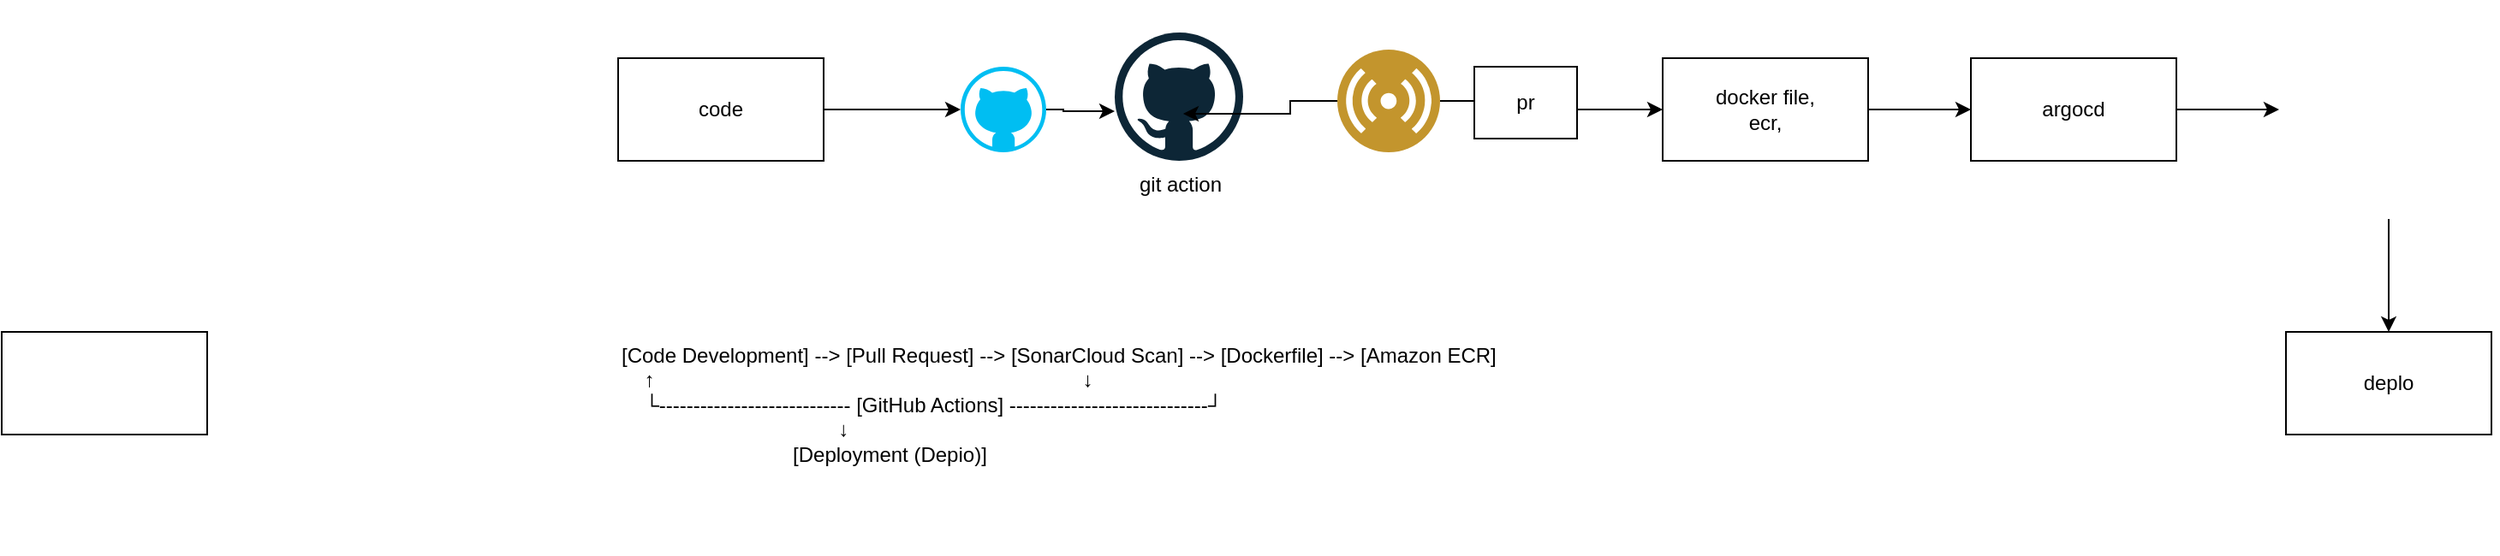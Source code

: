 <mxfile version="26.0.16">
  <diagram name="Page-1" id="gaZN7S7cV6VWOL-OE62O">
    <mxGraphModel dx="2140" dy="522" grid="1" gridSize="10" guides="1" tooltips="1" connect="1" arrows="1" fold="1" page="1" pageScale="1" pageWidth="850" pageHeight="1100" math="0" shadow="0">
      <root>
        <mxCell id="0" />
        <mxCell id="1" parent="0" />
        <mxCell id="nydZAEuLb7kF1NuegCbR-1" value="" style="rounded=0;whiteSpace=wrap;html=1;" vertex="1" parent="1">
          <mxGeometry x="-710" y="220" width="120" height="60" as="geometry" />
        </mxCell>
        <mxCell id="nydZAEuLb7kF1NuegCbR-3" value="deplo" style="rounded=0;whiteSpace=wrap;html=1;" vertex="1" parent="1">
          <mxGeometry x="624" y="220" width="120" height="60" as="geometry" />
        </mxCell>
        <mxCell id="nydZAEuLb7kF1NuegCbR-12" style="edgeStyle=orthogonalEdgeStyle;rounded=0;orthogonalLoop=1;jettySize=auto;html=1;" edge="1" parent="1" source="nydZAEuLb7kF1NuegCbR-5" target="nydZAEuLb7kF1NuegCbR-15">
          <mxGeometry relative="1" as="geometry">
            <mxPoint x="-80" y="90" as="targetPoint" />
            <Array as="points">
              <mxPoint x="-90" y="90" />
              <mxPoint x="-90" y="91" />
            </Array>
          </mxGeometry>
        </mxCell>
        <mxCell id="nydZAEuLb7kF1NuegCbR-4" value="code" style="rounded=0;whiteSpace=wrap;html=1;" vertex="1" parent="1">
          <mxGeometry x="-350" y="60" width="120" height="60" as="geometry" />
        </mxCell>
        <mxCell id="nydZAEuLb7kF1NuegCbR-21" value="" style="edgeStyle=orthogonalEdgeStyle;rounded=0;orthogonalLoop=1;jettySize=auto;html=1;" edge="1" parent="1" source="nydZAEuLb7kF1NuegCbR-7" target="nydZAEuLb7kF1NuegCbR-3">
          <mxGeometry relative="1" as="geometry" />
        </mxCell>
        <mxCell id="nydZAEuLb7kF1NuegCbR-7" value="" style="shape=image;html=1;verticalAlign=top;verticalLabelPosition=bottom;labelBackgroundColor=#ffffff;imageAspect=0;aspect=fixed;image=https://cdn3.iconfinder.com/data/icons/travelling-icon-set/800/helm-128.png" vertex="1" parent="1">
          <mxGeometry x="620" y="26" width="128" height="128" as="geometry" />
        </mxCell>
        <mxCell id="nydZAEuLb7kF1NuegCbR-13" value="" style="edgeStyle=orthogonalEdgeStyle;rounded=0;orthogonalLoop=1;jettySize=auto;html=1;" edge="1" parent="1" source="nydZAEuLb7kF1NuegCbR-4" target="nydZAEuLb7kF1NuegCbR-5">
          <mxGeometry relative="1" as="geometry">
            <mxPoint x="-80" y="90" as="targetPoint" />
            <mxPoint x="-230" y="90" as="sourcePoint" />
          </mxGeometry>
        </mxCell>
        <mxCell id="nydZAEuLb7kF1NuegCbR-5" value="" style="verticalLabelPosition=bottom;html=1;verticalAlign=top;align=center;strokeColor=none;fillColor=#00BEF2;shape=mxgraph.azure.github_code;pointerEvents=1;" vertex="1" parent="1">
          <mxGeometry x="-150" y="65" width="50" height="50" as="geometry" />
        </mxCell>
        <mxCell id="nydZAEuLb7kF1NuegCbR-15" value="git action&lt;div&gt;&lt;br&gt;&lt;/div&gt;" style="dashed=0;outlineConnect=0;html=1;align=center;labelPosition=center;verticalLabelPosition=bottom;verticalAlign=top;shape=mxgraph.weblogos.github" vertex="1" parent="1">
          <mxGeometry x="-60" y="45" width="75" height="75" as="geometry" />
        </mxCell>
        <mxCell id="nydZAEuLb7kF1NuegCbR-16" style="edgeStyle=orthogonalEdgeStyle;rounded=0;orthogonalLoop=1;jettySize=auto;html=1;entryX=0.533;entryY=0.633;entryDx=0;entryDy=0;entryPerimeter=0;" edge="1" parent="1" source="nydZAEuLb7kF1NuegCbR-14" target="nydZAEuLb7kF1NuegCbR-15">
          <mxGeometry relative="1" as="geometry" />
        </mxCell>
        <mxCell id="nydZAEuLb7kF1NuegCbR-19" style="edgeStyle=orthogonalEdgeStyle;rounded=0;orthogonalLoop=1;jettySize=auto;html=1;entryX=0;entryY=0.5;entryDx=0;entryDy=0;" edge="1" parent="1" source="nydZAEuLb7kF1NuegCbR-14" target="nydZAEuLb7kF1NuegCbR-18">
          <mxGeometry relative="1" as="geometry" />
        </mxCell>
        <mxCell id="nydZAEuLb7kF1NuegCbR-17" value="pr" style="rounded=0;whiteSpace=wrap;html=1;" vertex="1" parent="1">
          <mxGeometry x="150" y="65" width="60" height="42" as="geometry" />
        </mxCell>
        <mxCell id="nydZAEuLb7kF1NuegCbR-23" style="edgeStyle=orthogonalEdgeStyle;rounded=0;orthogonalLoop=1;jettySize=auto;html=1;entryX=0;entryY=0.5;entryDx=0;entryDy=0;" edge="1" parent="1" source="nydZAEuLb7kF1NuegCbR-18" target="nydZAEuLb7kF1NuegCbR-20">
          <mxGeometry relative="1" as="geometry" />
        </mxCell>
        <mxCell id="nydZAEuLb7kF1NuegCbR-18" value="docker file,&lt;div&gt;ecr,&lt;/div&gt;" style="rounded=0;whiteSpace=wrap;html=1;" vertex="1" parent="1">
          <mxGeometry x="260" y="60" width="120" height="60" as="geometry" />
        </mxCell>
        <mxCell id="nydZAEuLb7kF1NuegCbR-22" style="edgeStyle=orthogonalEdgeStyle;rounded=0;orthogonalLoop=1;jettySize=auto;html=1;entryX=0;entryY=0.5;entryDx=0;entryDy=0;" edge="1" parent="1" source="nydZAEuLb7kF1NuegCbR-20" target="nydZAEuLb7kF1NuegCbR-7">
          <mxGeometry relative="1" as="geometry" />
        </mxCell>
        <mxCell id="nydZAEuLb7kF1NuegCbR-20" value="argocd" style="rounded=0;whiteSpace=wrap;html=1;" vertex="1" parent="1">
          <mxGeometry x="440" y="60" width="120" height="60" as="geometry" />
        </mxCell>
        <mxCell id="nydZAEuLb7kF1NuegCbR-14" value="" style="image;aspect=fixed;perimeter=ellipsePerimeter;html=1;align=center;shadow=0;dashed=0;fontColor=#4277BB;labelBackgroundColor=default;fontSize=12;spacingTop=3;image=img/lib/ibm/users/sensor.svg;" vertex="1" parent="1">
          <mxGeometry x="70" y="55" width="60" height="60" as="geometry" />
        </mxCell>
        <mxCell id="nydZAEuLb7kF1NuegCbR-28" value="[Code Development] --&gt; [Pull Request] --&gt; [SonarCloud Scan] --&gt; [Dockerfile] --&gt; [Amazon ECR]&#xa;    ↑                                                                           ↓&#xa;    └---------------------------- [GitHub Actions] -----------------------------┘&#xa;                                      ↓&#xa;                              [Deployment (Depio)]" style="text;whiteSpace=wrap;" vertex="1" parent="1">
          <mxGeometry x="-350" y="220" width="740" height="130" as="geometry" />
        </mxCell>
      </root>
    </mxGraphModel>
  </diagram>
</mxfile>
